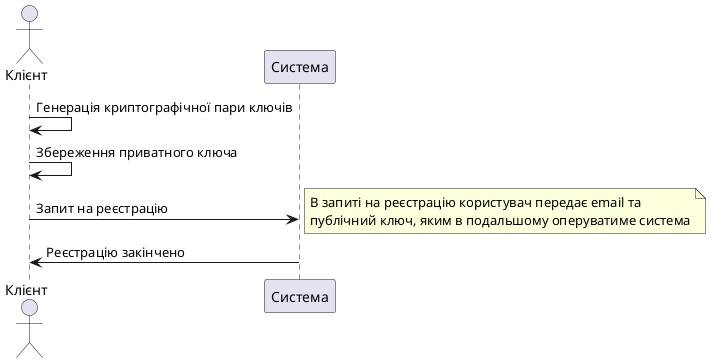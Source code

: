 @startuml registration
actor Клієнт as Client
participant Система as System

Client -> Client : Генерація криптографічної пари ключів
Client -> Client : Збереження приватного ключа
Client -> System : Запит на реєстрацію
note right
  В запиті на реєстрацію користувач передає email та
  публічний ключ, яким в подальшому оперуватиме система
end note
System -> Client : Реєстрацію закінчено
@enduml
